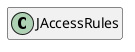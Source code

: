 @startuml
set namespaceSeparator \\
hide members
hide << alias >> circle

class JAccessRules
@enduml
